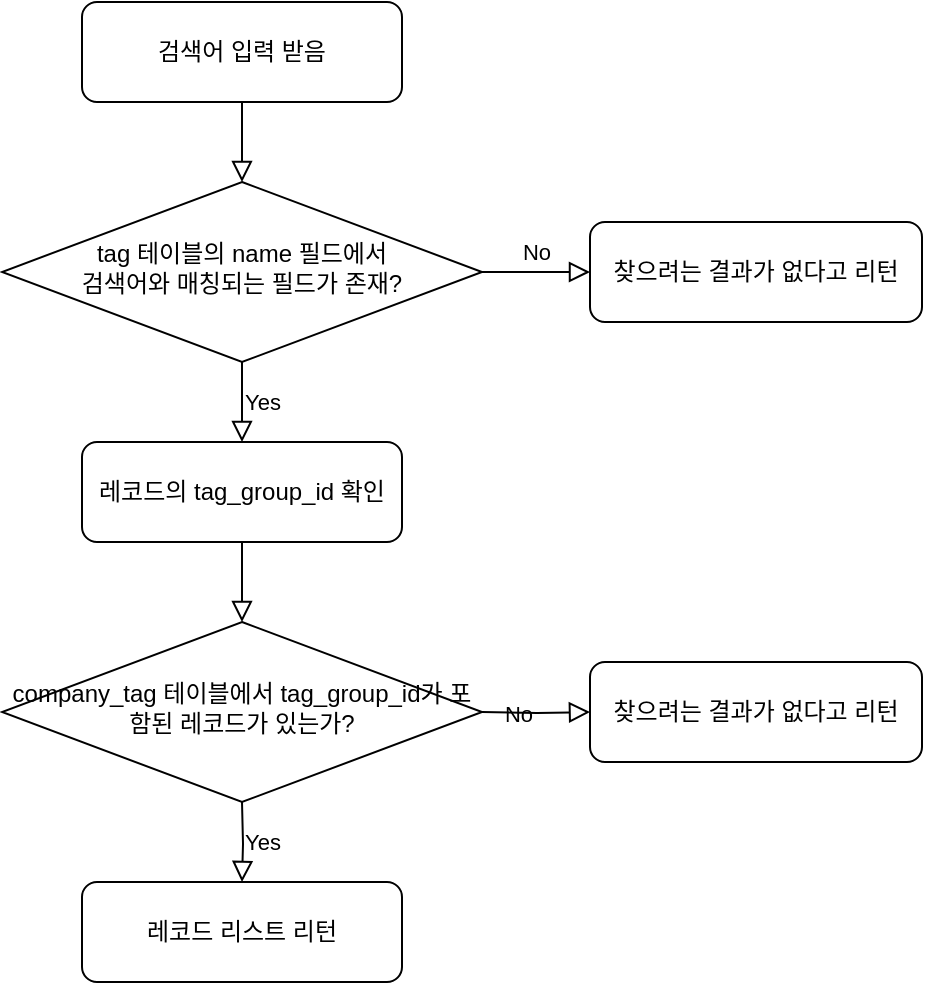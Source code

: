 <mxfile version="13.1.3" type="device"><diagram id="C5RBs43oDa-KdzZeNtuy" name="Page-1"><mxGraphModel dx="1186" dy="612" grid="1" gridSize="10" guides="1" tooltips="1" connect="1" arrows="1" fold="1" page="1" pageScale="1" pageWidth="827" pageHeight="1169" math="0" shadow="0"><root><mxCell id="WIyWlLk6GJQsqaUBKTNV-0"/><mxCell id="WIyWlLk6GJQsqaUBKTNV-1" parent="WIyWlLk6GJQsqaUBKTNV-0"/><mxCell id="Z2EeauKUB9avhn_Ywf8A-0" value="" style="rounded=0;html=1;jettySize=auto;orthogonalLoop=1;fontSize=11;endArrow=block;endFill=0;endSize=8;strokeWidth=1;shadow=0;labelBackgroundColor=none;edgeStyle=orthogonalEdgeStyle;" edge="1" parent="WIyWlLk6GJQsqaUBKTNV-1" source="Z2EeauKUB9avhn_Ywf8A-1" target="Z2EeauKUB9avhn_Ywf8A-4"><mxGeometry relative="1" as="geometry"/></mxCell><mxCell id="Z2EeauKUB9avhn_Ywf8A-1" value="검색어 입력 받음" style="rounded=1;whiteSpace=wrap;html=1;fontSize=12;glass=0;strokeWidth=1;shadow=0;" vertex="1" parent="WIyWlLk6GJQsqaUBKTNV-1"><mxGeometry x="90" y="70" width="160" height="50" as="geometry"/></mxCell><mxCell id="Z2EeauKUB9avhn_Ywf8A-2" value="" style="rounded=0;html=1;jettySize=auto;orthogonalLoop=1;fontSize=11;endArrow=block;endFill=0;endSize=8;strokeWidth=1;shadow=0;labelBackgroundColor=none;edgeStyle=orthogonalEdgeStyle;exitX=0.5;exitY=1;exitDx=0;exitDy=0;entryX=0.5;entryY=0;entryDx=0;entryDy=0;" edge="1" parent="WIyWlLk6GJQsqaUBKTNV-1" source="Z2EeauKUB9avhn_Ywf8A-8" target="Z2EeauKUB9avhn_Ywf8A-9"><mxGeometry y="20" relative="1" as="geometry"><mxPoint as="offset"/><mxPoint x="680" y="270" as="sourcePoint"/><mxPoint x="170" y="380" as="targetPoint"/></mxGeometry></mxCell><mxCell id="Z2EeauKUB9avhn_Ywf8A-3" value="No" style="edgeStyle=orthogonalEdgeStyle;rounded=0;html=1;jettySize=auto;orthogonalLoop=1;fontSize=11;endArrow=block;endFill=0;endSize=8;strokeWidth=1;shadow=0;labelBackgroundColor=none;" edge="1" parent="WIyWlLk6GJQsqaUBKTNV-1" source="Z2EeauKUB9avhn_Ywf8A-4" target="Z2EeauKUB9avhn_Ywf8A-5"><mxGeometry y="10" relative="1" as="geometry"><mxPoint as="offset"/></mxGeometry></mxCell><mxCell id="Z2EeauKUB9avhn_Ywf8A-4" value="tag 테이블의 name 필드에서 &lt;br&gt;검색어와 매칭되는 필드가 존재?" style="rhombus;whiteSpace=wrap;html=1;shadow=0;fontFamily=Helvetica;fontSize=12;align=center;strokeWidth=1;spacing=6;spacingTop=-4;" vertex="1" parent="WIyWlLk6GJQsqaUBKTNV-1"><mxGeometry x="50" y="160" width="240" height="90" as="geometry"/></mxCell><mxCell id="Z2EeauKUB9avhn_Ywf8A-5" value="찾으려는 결과가 없다고 리턴" style="rounded=1;whiteSpace=wrap;html=1;fontSize=12;glass=0;strokeWidth=1;shadow=0;" vertex="1" parent="WIyWlLk6GJQsqaUBKTNV-1"><mxGeometry x="344" y="180" width="166" height="50" as="geometry"/></mxCell><mxCell id="Z2EeauKUB9avhn_Ywf8A-6" value="Yes" style="edgeStyle=orthogonalEdgeStyle;rounded=0;html=1;jettySize=auto;orthogonalLoop=1;fontSize=11;endArrow=block;endFill=0;endSize=8;strokeWidth=1;shadow=0;labelBackgroundColor=none;exitX=0.5;exitY=1;exitDx=0;exitDy=0;entryX=0.5;entryY=0;entryDx=0;entryDy=0;" edge="1" parent="WIyWlLk6GJQsqaUBKTNV-1" source="Z2EeauKUB9avhn_Ywf8A-4" target="Z2EeauKUB9avhn_Ywf8A-8"><mxGeometry y="10" relative="1" as="geometry"><mxPoint as="offset"/><mxPoint x="170" y="260" as="sourcePoint"/></mxGeometry></mxCell><mxCell id="Z2EeauKUB9avhn_Ywf8A-8" value="레코드의 tag_group_id 확인" style="rounded=1;whiteSpace=wrap;html=1;fontSize=12;glass=0;strokeWidth=1;shadow=0;" vertex="1" parent="WIyWlLk6GJQsqaUBKTNV-1"><mxGeometry x="90" y="290" width="160" height="50" as="geometry"/></mxCell><mxCell id="Z2EeauKUB9avhn_Ywf8A-9" value="company_tag 테이블에서 tag_group_id가 포함된 레코드가 있는가?" style="rhombus;whiteSpace=wrap;html=1;shadow=0;fontFamily=Helvetica;fontSize=12;align=center;strokeWidth=1;spacing=6;spacingTop=-4;" vertex="1" parent="WIyWlLk6GJQsqaUBKTNV-1"><mxGeometry x="50" y="380" width="240" height="90" as="geometry"/></mxCell><mxCell id="Z2EeauKUB9avhn_Ywf8A-10" value="No" style="edgeStyle=orthogonalEdgeStyle;rounded=0;html=1;jettySize=auto;orthogonalLoop=1;fontSize=11;endArrow=block;endFill=0;endSize=8;strokeWidth=1;shadow=0;labelBackgroundColor=none;" edge="1" parent="WIyWlLk6GJQsqaUBKTNV-1" target="Z2EeauKUB9avhn_Ywf8A-11"><mxGeometry y="10" relative="1" as="geometry"><mxPoint as="offset"/><mxPoint x="290" y="425" as="sourcePoint"/></mxGeometry></mxCell><mxCell id="Z2EeauKUB9avhn_Ywf8A-11" value="찾으려는 결과가 없다고 리턴" style="rounded=1;whiteSpace=wrap;html=1;fontSize=12;glass=0;strokeWidth=1;shadow=0;" vertex="1" parent="WIyWlLk6GJQsqaUBKTNV-1"><mxGeometry x="344" y="400" width="166" height="50" as="geometry"/></mxCell><mxCell id="Z2EeauKUB9avhn_Ywf8A-12" value="Yes" style="edgeStyle=orthogonalEdgeStyle;rounded=0;html=1;jettySize=auto;orthogonalLoop=1;fontSize=11;endArrow=block;endFill=0;endSize=8;strokeWidth=1;shadow=0;labelBackgroundColor=none;exitX=0.5;exitY=1;exitDx=0;exitDy=0;entryX=0.5;entryY=0;entryDx=0;entryDy=0;" edge="1" parent="WIyWlLk6GJQsqaUBKTNV-1" target="Z2EeauKUB9avhn_Ywf8A-13"><mxGeometry y="10" relative="1" as="geometry"><mxPoint as="offset"/><mxPoint x="170" y="470" as="sourcePoint"/></mxGeometry></mxCell><mxCell id="Z2EeauKUB9avhn_Ywf8A-13" value="레코드 리스트 리턴" style="rounded=1;whiteSpace=wrap;html=1;fontSize=12;glass=0;strokeWidth=1;shadow=0;" vertex="1" parent="WIyWlLk6GJQsqaUBKTNV-1"><mxGeometry x="90" y="510" width="160" height="50" as="geometry"/></mxCell></root></mxGraphModel></diagram></mxfile>